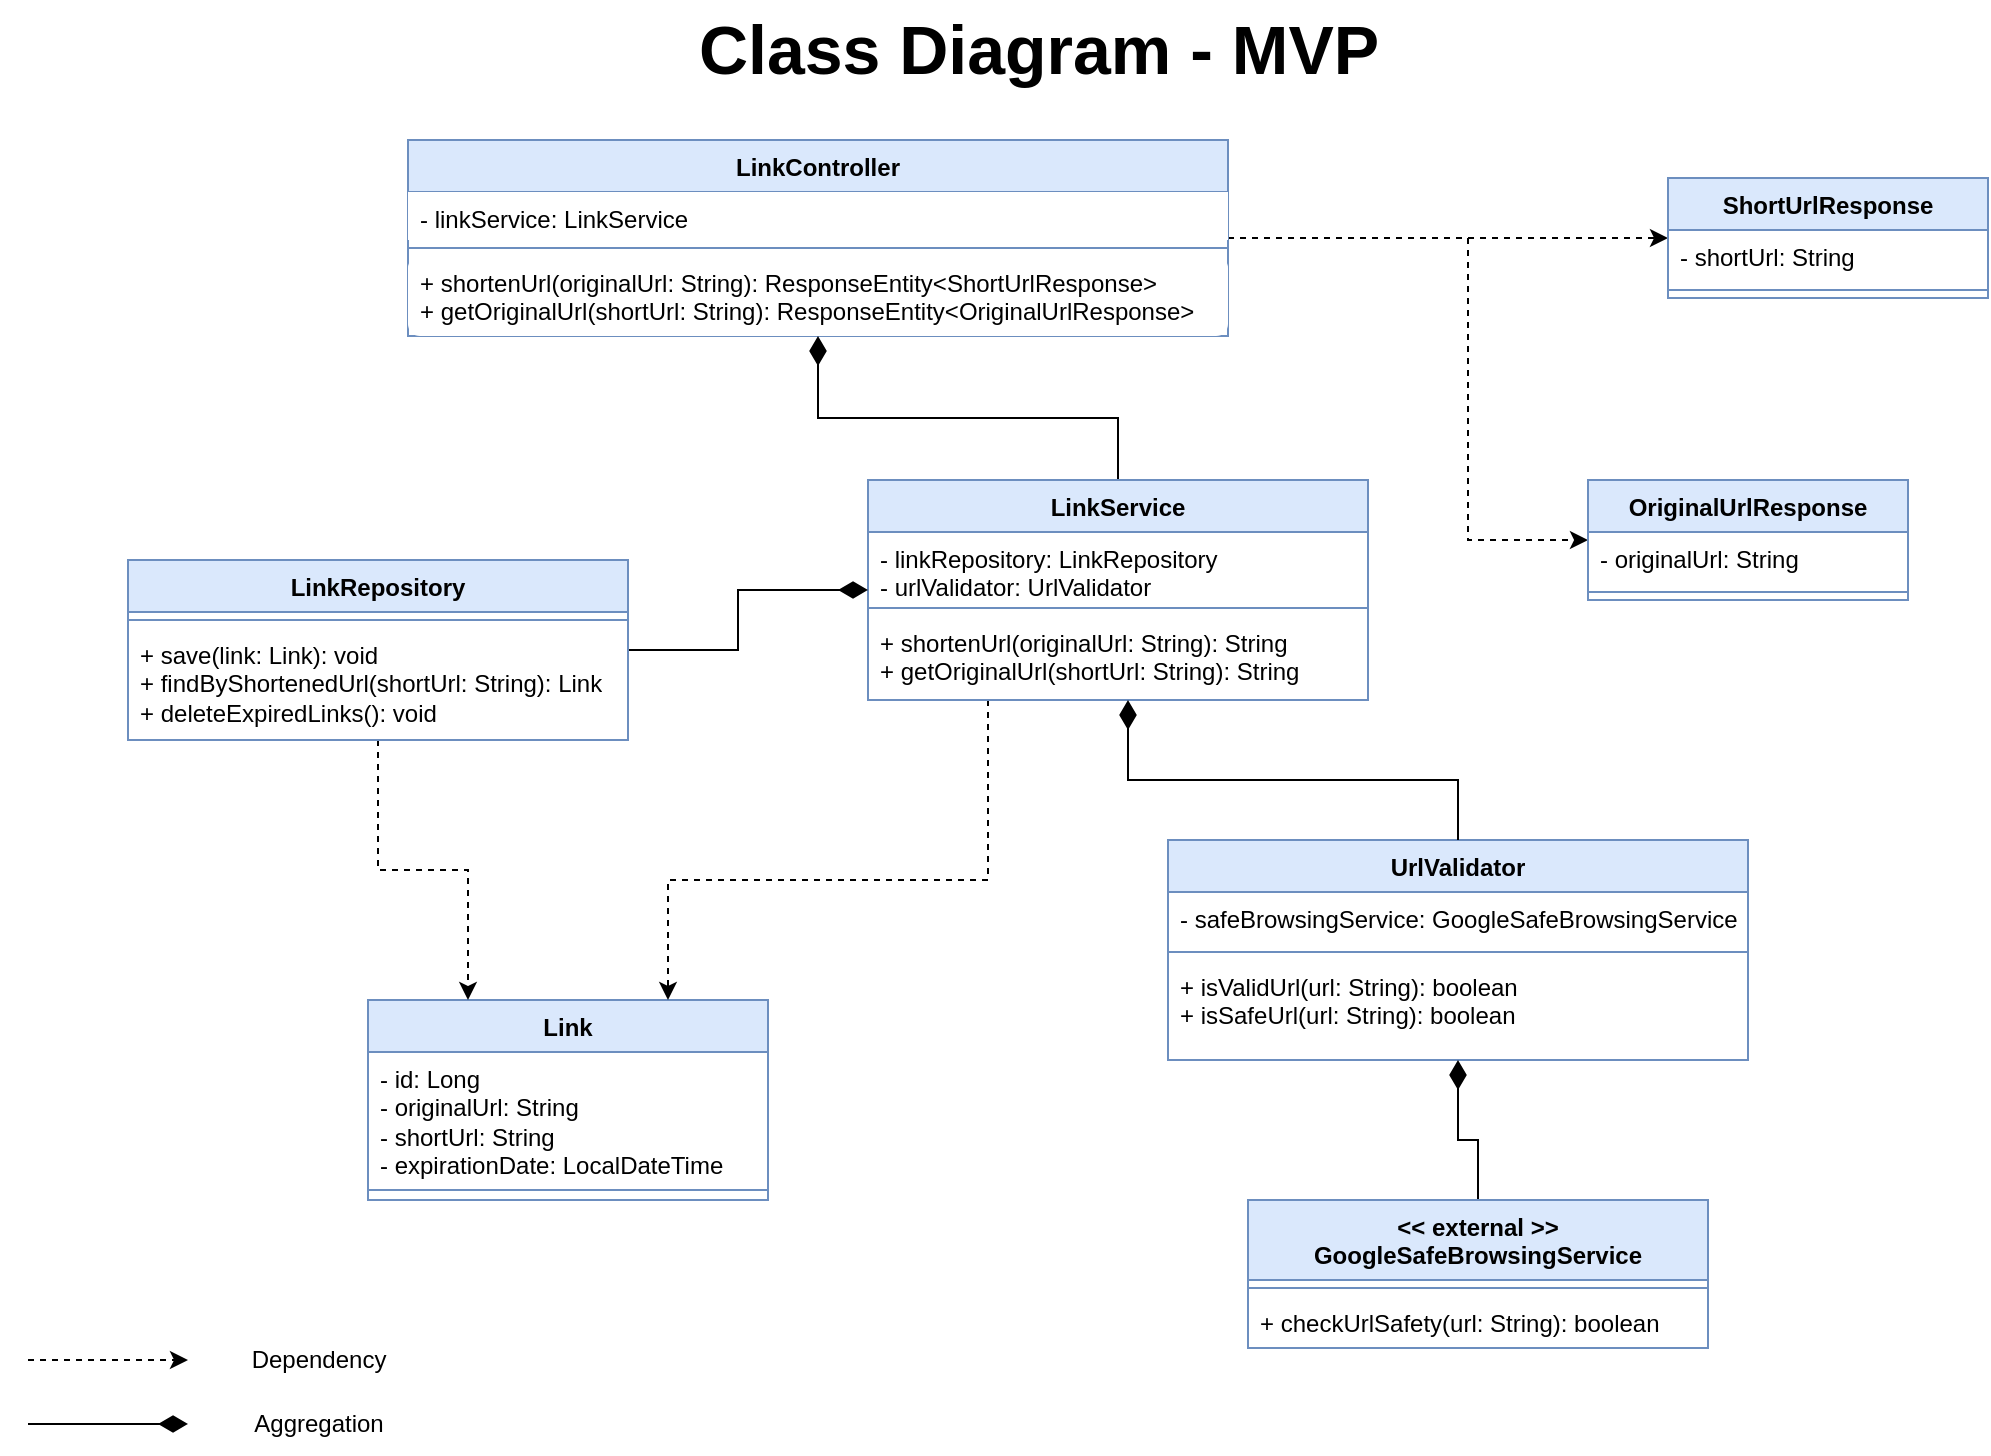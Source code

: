 <mxfile version="25.0.2">
  <diagram id="C5RBs43oDa-KdzZeNtuy" name="Page-1">
    <mxGraphModel dx="1213" dy="916" grid="1" gridSize="10" guides="1" tooltips="1" connect="1" arrows="1" fold="1" page="1" pageScale="1" pageWidth="1169" pageHeight="827" math="0" shadow="0">
      <root>
        <mxCell id="WIyWlLk6GJQsqaUBKTNV-0" />
        <mxCell id="WIyWlLk6GJQsqaUBKTNV-1" parent="WIyWlLk6GJQsqaUBKTNV-0" />
        <mxCell id="UntqWZLXUudTwBI2XUAF-1" value="Link" style="swimlane;fontStyle=1;align=center;verticalAlign=top;childLayout=stackLayout;horizontal=1;startSize=26;horizontalStack=0;resizeParent=1;resizeParentMax=0;resizeLast=0;collapsible=1;marginBottom=0;whiteSpace=wrap;html=1;fillColor=#dae8fc;strokeColor=#6c8ebf;" vertex="1" parent="WIyWlLk6GJQsqaUBKTNV-1">
          <mxGeometry x="250" y="520" width="200" height="100" as="geometry" />
        </mxCell>
        <mxCell id="UntqWZLXUudTwBI2XUAF-2" value="- id: Long&lt;div&gt;- originalUrl: String&lt;/div&gt;&lt;div&gt;- shortUrl: String&lt;/div&gt;&lt;div&gt;- expirationDate: LocalDateTime&lt;/div&gt;" style="text;strokeColor=none;fillColor=none;align=left;verticalAlign=top;spacingLeft=4;spacingRight=4;overflow=hidden;rotatable=0;points=[[0,0.5],[1,0.5]];portConstraint=eastwest;whiteSpace=wrap;html=1;" vertex="1" parent="UntqWZLXUudTwBI2XUAF-1">
          <mxGeometry y="26" width="200" height="64" as="geometry" />
        </mxCell>
        <mxCell id="UntqWZLXUudTwBI2XUAF-3" value="" style="line;strokeWidth=1;fillColor=none;align=left;verticalAlign=middle;spacingTop=-1;spacingLeft=3;spacingRight=3;rotatable=0;labelPosition=right;points=[];portConstraint=eastwest;strokeColor=inherit;" vertex="1" parent="UntqWZLXUudTwBI2XUAF-1">
          <mxGeometry y="90" width="200" height="10" as="geometry" />
        </mxCell>
        <mxCell id="UntqWZLXUudTwBI2XUAF-62" style="edgeStyle=orthogonalEdgeStyle;rounded=0;orthogonalLoop=1;jettySize=auto;html=1;dashed=1;" edge="1" parent="WIyWlLk6GJQsqaUBKTNV-1" source="UntqWZLXUudTwBI2XUAF-14" target="UntqWZLXUudTwBI2XUAF-32">
          <mxGeometry relative="1" as="geometry" />
        </mxCell>
        <mxCell id="UntqWZLXUudTwBI2XUAF-63" style="edgeStyle=orthogonalEdgeStyle;rounded=0;orthogonalLoop=1;jettySize=auto;html=1;dashed=1;" edge="1" parent="WIyWlLk6GJQsqaUBKTNV-1" source="UntqWZLXUudTwBI2XUAF-14" target="UntqWZLXUudTwBI2XUAF-36">
          <mxGeometry relative="1" as="geometry">
            <Array as="points">
              <mxPoint x="800" y="139" />
              <mxPoint x="800" y="290" />
            </Array>
          </mxGeometry>
        </mxCell>
        <mxCell id="UntqWZLXUudTwBI2XUAF-14" value="LinkController" style="swimlane;fontStyle=1;align=center;verticalAlign=top;childLayout=stackLayout;horizontal=1;startSize=26;horizontalStack=0;resizeParent=1;resizeParentMax=0;resizeLast=0;collapsible=1;marginBottom=0;whiteSpace=wrap;html=1;fillColor=#dae8fc;strokeColor=#6c8ebf;rounded=0;swimlaneLine=1;glass=0;shadow=0;labelBackgroundColor=none;" vertex="1" parent="WIyWlLk6GJQsqaUBKTNV-1">
          <mxGeometry x="270" y="90" width="410" height="98" as="geometry" />
        </mxCell>
        <mxCell id="UntqWZLXUudTwBI2XUAF-15" value="- linkService: LinkService" style="text;align=left;verticalAlign=top;spacingLeft=4;spacingRight=4;overflow=hidden;rotatable=0;points=[[0,0.5],[1,0.5]];portConstraint=eastwest;whiteSpace=wrap;html=1;fillColor=default;" vertex="1" parent="UntqWZLXUudTwBI2XUAF-14">
          <mxGeometry y="26" width="410" height="24" as="geometry" />
        </mxCell>
        <mxCell id="UntqWZLXUudTwBI2XUAF-16" value="" style="line;strokeWidth=1;fillColor=default;align=left;verticalAlign=middle;spacingTop=-1;spacingLeft=3;spacingRight=3;rotatable=0;labelPosition=right;points=[];portConstraint=eastwest;strokeColor=inherit;" vertex="1" parent="UntqWZLXUudTwBI2XUAF-14">
          <mxGeometry y="50" width="410" height="8" as="geometry" />
        </mxCell>
        <mxCell id="UntqWZLXUudTwBI2XUAF-17" value="&lt;div&gt;+ shortenUrl(originalUrl: String): ResponseEntity&amp;lt;ShortUrlResponse&amp;gt;&lt;/div&gt;&lt;div&gt;+ getOriginalUrl(shortUrl: String): ResponseEntity&amp;lt;OriginalUrlResponse&amp;gt;&lt;/div&gt;" style="text;align=left;verticalAlign=top;spacingLeft=4;spacingRight=4;overflow=hidden;rotatable=0;points=[[0,0.5],[1,0.5]];portConstraint=eastwest;whiteSpace=wrap;html=1;fillColor=default;rounded=1;" vertex="1" parent="UntqWZLXUudTwBI2XUAF-14">
          <mxGeometry y="58" width="410" height="40" as="geometry" />
        </mxCell>
        <mxCell id="UntqWZLXUudTwBI2XUAF-48" style="edgeStyle=orthogonalEdgeStyle;rounded=0;orthogonalLoop=1;jettySize=auto;html=1;entryX=0.75;entryY=0;entryDx=0;entryDy=0;dashed=1;" edge="1" parent="WIyWlLk6GJQsqaUBKTNV-1" source="UntqWZLXUudTwBI2XUAF-20" target="UntqWZLXUudTwBI2XUAF-1">
          <mxGeometry relative="1" as="geometry">
            <Array as="points">
              <mxPoint x="560" y="460" />
              <mxPoint x="400" y="460" />
            </Array>
          </mxGeometry>
        </mxCell>
        <mxCell id="UntqWZLXUudTwBI2XUAF-49" style="edgeStyle=orthogonalEdgeStyle;rounded=0;orthogonalLoop=1;jettySize=auto;html=1;entryX=0.5;entryY=1;entryDx=0;entryDy=0;endArrow=diamondThin;endFill=1;endSize=12;" edge="1" parent="WIyWlLk6GJQsqaUBKTNV-1" source="UntqWZLXUudTwBI2XUAF-20" target="UntqWZLXUudTwBI2XUAF-14">
          <mxGeometry relative="1" as="geometry" />
        </mxCell>
        <mxCell id="UntqWZLXUudTwBI2XUAF-20" value="LinkService" style="swimlane;fontStyle=1;align=center;verticalAlign=top;childLayout=stackLayout;horizontal=1;startSize=26;horizontalStack=0;resizeParent=1;resizeParentMax=0;resizeLast=0;collapsible=1;marginBottom=0;whiteSpace=wrap;html=1;fillColor=#dae8fc;strokeColor=#6c8ebf;rounded=0;" vertex="1" parent="WIyWlLk6GJQsqaUBKTNV-1">
          <mxGeometry x="500" y="260" width="250" height="110" as="geometry" />
        </mxCell>
        <mxCell id="UntqWZLXUudTwBI2XUAF-21" value="- linkRepository: LinkRepository&lt;div&gt;- urlValidator: UrlValidator&lt;/div&gt;" style="text;strokeColor=none;fillColor=none;align=left;verticalAlign=top;spacingLeft=4;spacingRight=4;overflow=hidden;rotatable=0;points=[[0,0.5],[1,0.5]];portConstraint=eastwest;whiteSpace=wrap;html=1;" vertex="1" parent="UntqWZLXUudTwBI2XUAF-20">
          <mxGeometry y="26" width="250" height="34" as="geometry" />
        </mxCell>
        <mxCell id="UntqWZLXUudTwBI2XUAF-22" value="" style="line;strokeWidth=1;fillColor=none;align=left;verticalAlign=middle;spacingTop=-1;spacingLeft=3;spacingRight=3;rotatable=0;labelPosition=right;points=[];portConstraint=eastwest;strokeColor=inherit;" vertex="1" parent="UntqWZLXUudTwBI2XUAF-20">
          <mxGeometry y="60" width="250" height="8" as="geometry" />
        </mxCell>
        <mxCell id="UntqWZLXUudTwBI2XUAF-23" value="+ shortenUrl(originalUrl: String): String&lt;div&gt;+ getOriginalUrl(shortUrl: String): String&lt;/div&gt;" style="text;strokeColor=none;fillColor=none;align=left;verticalAlign=top;spacingLeft=4;spacingRight=4;overflow=hidden;rotatable=0;points=[[0,0.5],[1,0.5]];portConstraint=eastwest;whiteSpace=wrap;html=1;" vertex="1" parent="UntqWZLXUudTwBI2XUAF-20">
          <mxGeometry y="68" width="250" height="42" as="geometry" />
        </mxCell>
        <mxCell id="UntqWZLXUudTwBI2XUAF-47" style="edgeStyle=orthogonalEdgeStyle;rounded=0;orthogonalLoop=1;jettySize=auto;html=1;entryX=0.25;entryY=0;entryDx=0;entryDy=0;dashed=1;" edge="1" parent="WIyWlLk6GJQsqaUBKTNV-1" source="UntqWZLXUudTwBI2XUAF-24" target="UntqWZLXUudTwBI2XUAF-1">
          <mxGeometry relative="1" as="geometry" />
        </mxCell>
        <mxCell id="UntqWZLXUudTwBI2XUAF-60" style="edgeStyle=orthogonalEdgeStyle;rounded=0;orthogonalLoop=1;jettySize=auto;html=1;endArrow=diamondThin;endFill=1;endSize=12;" edge="1" parent="WIyWlLk6GJQsqaUBKTNV-1" source="UntqWZLXUudTwBI2XUAF-24" target="UntqWZLXUudTwBI2XUAF-20">
          <mxGeometry relative="1" as="geometry" />
        </mxCell>
        <mxCell id="UntqWZLXUudTwBI2XUAF-24" value="LinkRepository" style="swimlane;fontStyle=1;align=center;verticalAlign=top;childLayout=stackLayout;horizontal=1;startSize=26;horizontalStack=0;resizeParent=1;resizeParentMax=0;resizeLast=0;collapsible=1;marginBottom=0;whiteSpace=wrap;html=1;fillColor=#dae8fc;strokeColor=#6c8ebf;" vertex="1" parent="WIyWlLk6GJQsqaUBKTNV-1">
          <mxGeometry x="130" y="300" width="250" height="90" as="geometry" />
        </mxCell>
        <mxCell id="UntqWZLXUudTwBI2XUAF-26" value="" style="line;strokeWidth=1;fillColor=none;align=left;verticalAlign=middle;spacingTop=-1;spacingLeft=3;spacingRight=3;rotatable=0;labelPosition=right;points=[];portConstraint=eastwest;strokeColor=inherit;" vertex="1" parent="UntqWZLXUudTwBI2XUAF-24">
          <mxGeometry y="26" width="250" height="8" as="geometry" />
        </mxCell>
        <mxCell id="UntqWZLXUudTwBI2XUAF-27" value="+ save(link: Link): void&lt;div&gt;+ findByShortenedUrl(shortUrl: String): Link&lt;/div&gt;&lt;div&gt;+ deleteExpiredLinks(): void&lt;/div&gt;" style="text;strokeColor=none;fillColor=none;align=left;verticalAlign=top;spacingLeft=4;spacingRight=4;overflow=hidden;rotatable=0;points=[[0,0.5],[1,0.5]];portConstraint=eastwest;whiteSpace=wrap;html=1;" vertex="1" parent="UntqWZLXUudTwBI2XUAF-24">
          <mxGeometry y="34" width="250" height="56" as="geometry" />
        </mxCell>
        <mxCell id="UntqWZLXUudTwBI2XUAF-28" value="UrlValidator" style="swimlane;fontStyle=1;align=center;verticalAlign=top;childLayout=stackLayout;horizontal=1;startSize=26;horizontalStack=0;resizeParent=1;resizeParentMax=0;resizeLast=0;collapsible=1;marginBottom=0;whiteSpace=wrap;html=1;fillColor=#dae8fc;strokeColor=#6c8ebf;" vertex="1" parent="WIyWlLk6GJQsqaUBKTNV-1">
          <mxGeometry x="650" y="440" width="290" height="110" as="geometry" />
        </mxCell>
        <mxCell id="UntqWZLXUudTwBI2XUAF-29" value="- safeBrowsingService: GoogleSafeBrowsingService" style="text;strokeColor=none;fillColor=none;align=left;verticalAlign=top;spacingLeft=4;spacingRight=4;overflow=hidden;rotatable=0;points=[[0,0.5],[1,0.5]];portConstraint=eastwest;whiteSpace=wrap;html=1;" vertex="1" parent="UntqWZLXUudTwBI2XUAF-28">
          <mxGeometry y="26" width="290" height="26" as="geometry" />
        </mxCell>
        <mxCell id="UntqWZLXUudTwBI2XUAF-30" value="" style="line;strokeWidth=1;fillColor=none;align=left;verticalAlign=middle;spacingTop=-1;spacingLeft=3;spacingRight=3;rotatable=0;labelPosition=right;points=[];portConstraint=eastwest;strokeColor=inherit;" vertex="1" parent="UntqWZLXUudTwBI2XUAF-28">
          <mxGeometry y="52" width="290" height="8" as="geometry" />
        </mxCell>
        <mxCell id="UntqWZLXUudTwBI2XUAF-31" value="+ isValidUrl(url: String): boolean&lt;div&gt;+ isSafeUrl(url: String): boolean&lt;/div&gt;" style="text;strokeColor=none;fillColor=none;align=left;verticalAlign=top;spacingLeft=4;spacingRight=4;overflow=hidden;rotatable=0;points=[[0,0.5],[1,0.5]];portConstraint=eastwest;whiteSpace=wrap;html=1;" vertex="1" parent="UntqWZLXUudTwBI2XUAF-28">
          <mxGeometry y="60" width="290" height="50" as="geometry" />
        </mxCell>
        <mxCell id="UntqWZLXUudTwBI2XUAF-32" value="ShortUrlResponse" style="swimlane;fontStyle=1;align=center;verticalAlign=top;childLayout=stackLayout;horizontal=1;startSize=26;horizontalStack=0;resizeParent=1;resizeParentMax=0;resizeLast=0;collapsible=1;marginBottom=0;whiteSpace=wrap;html=1;fillColor=#dae8fc;strokeColor=#6c8ebf;" vertex="1" parent="WIyWlLk6GJQsqaUBKTNV-1">
          <mxGeometry x="900" y="109" width="160" height="60" as="geometry" />
        </mxCell>
        <mxCell id="UntqWZLXUudTwBI2XUAF-33" value="- shortUrl: String" style="text;strokeColor=none;fillColor=none;align=left;verticalAlign=top;spacingLeft=4;spacingRight=4;overflow=hidden;rotatable=0;points=[[0,0.5],[1,0.5]];portConstraint=eastwest;whiteSpace=wrap;html=1;" vertex="1" parent="UntqWZLXUudTwBI2XUAF-32">
          <mxGeometry y="26" width="160" height="26" as="geometry" />
        </mxCell>
        <mxCell id="UntqWZLXUudTwBI2XUAF-34" value="" style="line;strokeWidth=1;fillColor=none;align=left;verticalAlign=middle;spacingTop=-1;spacingLeft=3;spacingRight=3;rotatable=0;labelPosition=right;points=[];portConstraint=eastwest;strokeColor=inherit;" vertex="1" parent="UntqWZLXUudTwBI2XUAF-32">
          <mxGeometry y="52" width="160" height="8" as="geometry" />
        </mxCell>
        <mxCell id="UntqWZLXUudTwBI2XUAF-36" value="OriginalUrlResponse" style="swimlane;fontStyle=1;align=center;verticalAlign=top;childLayout=stackLayout;horizontal=1;startSize=26;horizontalStack=0;resizeParent=1;resizeParentMax=0;resizeLast=0;collapsible=1;marginBottom=0;whiteSpace=wrap;html=1;fillColor=#dae8fc;strokeColor=#6c8ebf;" vertex="1" parent="WIyWlLk6GJQsqaUBKTNV-1">
          <mxGeometry x="860" y="260" width="160" height="60" as="geometry" />
        </mxCell>
        <mxCell id="UntqWZLXUudTwBI2XUAF-37" value="- originalUrl: String" style="text;strokeColor=none;fillColor=none;align=left;verticalAlign=top;spacingLeft=4;spacingRight=4;overflow=hidden;rotatable=0;points=[[0,0.5],[1,0.5]];portConstraint=eastwest;whiteSpace=wrap;html=1;" vertex="1" parent="UntqWZLXUudTwBI2XUAF-36">
          <mxGeometry y="26" width="160" height="26" as="geometry" />
        </mxCell>
        <mxCell id="UntqWZLXUudTwBI2XUAF-38" value="" style="line;strokeWidth=1;fillColor=none;align=left;verticalAlign=middle;spacingTop=-1;spacingLeft=3;spacingRight=3;rotatable=0;labelPosition=right;points=[];portConstraint=eastwest;strokeColor=inherit;" vertex="1" parent="UntqWZLXUudTwBI2XUAF-36">
          <mxGeometry y="52" width="160" height="8" as="geometry" />
        </mxCell>
        <mxCell id="UntqWZLXUudTwBI2XUAF-58" style="edgeStyle=orthogonalEdgeStyle;rounded=0;orthogonalLoop=1;jettySize=auto;html=1;exitX=0.5;exitY=0;exitDx=0;exitDy=0;endArrow=diamondThin;endFill=1;endSize=12;" edge="1" parent="WIyWlLk6GJQsqaUBKTNV-1" source="UntqWZLXUudTwBI2XUAF-40" target="UntqWZLXUudTwBI2XUAF-28">
          <mxGeometry relative="1" as="geometry" />
        </mxCell>
        <mxCell id="UntqWZLXUudTwBI2XUAF-40" value="&lt;div&gt;&amp;lt;&amp;lt; external &amp;gt;&amp;gt;&lt;/div&gt;GoogleSafeBrowsingService" style="swimlane;fontStyle=1;align=center;verticalAlign=top;childLayout=stackLayout;horizontal=1;startSize=40;horizontalStack=0;resizeParent=1;resizeParentMax=0;resizeLast=0;collapsible=1;marginBottom=0;whiteSpace=wrap;html=1;fillColor=#dae8fc;strokeColor=#6c8ebf;" vertex="1" parent="WIyWlLk6GJQsqaUBKTNV-1">
          <mxGeometry x="690" y="620" width="230" height="74" as="geometry" />
        </mxCell>
        <mxCell id="UntqWZLXUudTwBI2XUAF-42" value="" style="line;strokeWidth=1;fillColor=none;align=left;verticalAlign=middle;spacingTop=-1;spacingLeft=3;spacingRight=3;rotatable=0;labelPosition=right;points=[];portConstraint=eastwest;strokeColor=inherit;" vertex="1" parent="UntqWZLXUudTwBI2XUAF-40">
          <mxGeometry y="40" width="230" height="8" as="geometry" />
        </mxCell>
        <mxCell id="UntqWZLXUudTwBI2XUAF-43" value="+ checkUrlSafety(url: String): boolean" style="text;strokeColor=none;fillColor=none;align=left;verticalAlign=top;spacingLeft=4;spacingRight=4;overflow=hidden;rotatable=0;points=[[0,0.5],[1,0.5]];portConstraint=eastwest;whiteSpace=wrap;html=1;" vertex="1" parent="UntqWZLXUudTwBI2XUAF-40">
          <mxGeometry y="48" width="230" height="26" as="geometry" />
        </mxCell>
        <mxCell id="UntqWZLXUudTwBI2XUAF-56" style="edgeStyle=orthogonalEdgeStyle;rounded=0;orthogonalLoop=1;jettySize=auto;html=1;exitX=0.5;exitY=0;exitDx=0;exitDy=0;entryX=0.52;entryY=1;entryDx=0;entryDy=0;entryPerimeter=0;endSize=12;endArrow=diamondThin;endFill=1;" edge="1" parent="WIyWlLk6GJQsqaUBKTNV-1" source="UntqWZLXUudTwBI2XUAF-28" target="UntqWZLXUudTwBI2XUAF-23">
          <mxGeometry relative="1" as="geometry" />
        </mxCell>
        <mxCell id="UntqWZLXUudTwBI2XUAF-61" value="&lt;font style=&quot;font-size: 34px;&quot;&gt;&lt;b&gt;Class Diagram - MVP&lt;/b&gt;&lt;/font&gt;" style="text;html=1;align=center;verticalAlign=middle;resizable=0;points=[];autosize=1;strokeColor=none;fillColor=none;" vertex="1" parent="WIyWlLk6GJQsqaUBKTNV-1">
          <mxGeometry x="405" y="20" width="360" height="50" as="geometry" />
        </mxCell>
        <mxCell id="UntqWZLXUudTwBI2XUAF-65" value="" style="endArrow=classic;html=1;rounded=0;dashed=1;" edge="1" parent="WIyWlLk6GJQsqaUBKTNV-1">
          <mxGeometry width="50" height="50" relative="1" as="geometry">
            <mxPoint x="80" y="700" as="sourcePoint" />
            <mxPoint x="160" y="700" as="targetPoint" />
          </mxGeometry>
        </mxCell>
        <mxCell id="UntqWZLXUudTwBI2XUAF-66" value="Dependency" style="text;html=1;align=center;verticalAlign=middle;resizable=0;points=[];autosize=1;strokeColor=none;fillColor=none;" vertex="1" parent="WIyWlLk6GJQsqaUBKTNV-1">
          <mxGeometry x="180" y="685" width="90" height="30" as="geometry" />
        </mxCell>
        <mxCell id="UntqWZLXUudTwBI2XUAF-67" value="" style="endArrow=diamondThin;html=1;rounded=0;endFill=1;endSize=12;" edge="1" parent="WIyWlLk6GJQsqaUBKTNV-1">
          <mxGeometry width="50" height="50" relative="1" as="geometry">
            <mxPoint x="80" y="732" as="sourcePoint" />
            <mxPoint x="160" y="732" as="targetPoint" />
          </mxGeometry>
        </mxCell>
        <mxCell id="UntqWZLXUudTwBI2XUAF-68" value="Aggregation" style="text;html=1;align=center;verticalAlign=middle;resizable=0;points=[];autosize=1;strokeColor=none;fillColor=none;" vertex="1" parent="WIyWlLk6GJQsqaUBKTNV-1">
          <mxGeometry x="180" y="717" width="90" height="30" as="geometry" />
        </mxCell>
      </root>
    </mxGraphModel>
  </diagram>
</mxfile>
